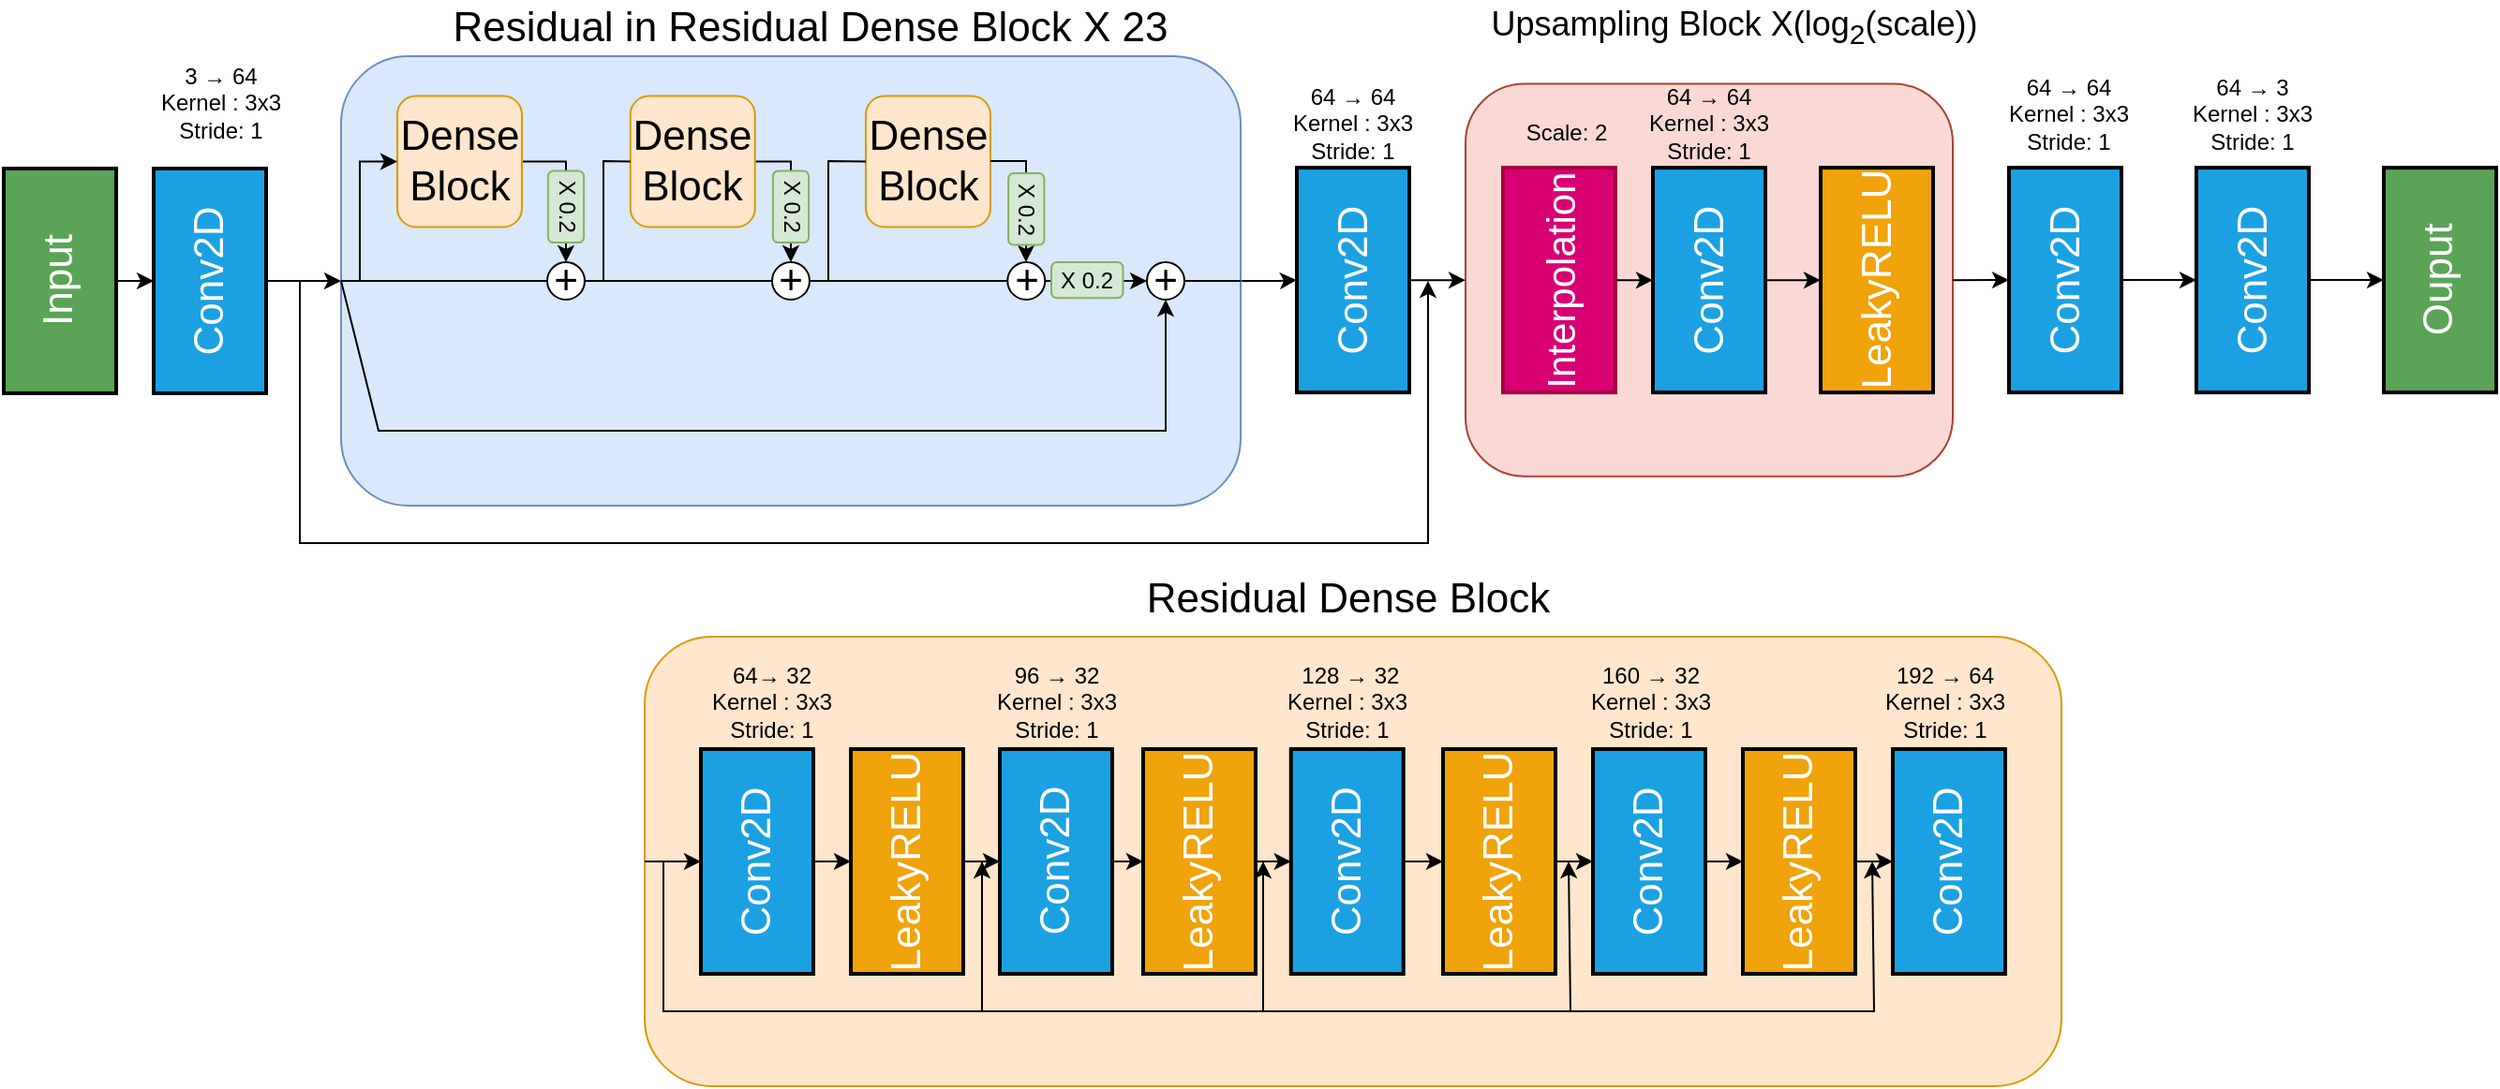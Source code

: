 <mxfile version="27.0.9">
  <diagram name="Page-1" id="ldX45UWWgHhQOTZwwglj">
    <mxGraphModel dx="2938" dy="1626" grid="1" gridSize="10" guides="1" tooltips="1" connect="1" arrows="1" fold="1" page="1" pageScale="1" pageWidth="827" pageHeight="1169" math="0" shadow="0">
      <root>
        <mxCell id="0" />
        <mxCell id="1" parent="0" />
        <mxCell id="CX8VXaGz0tjRuIeD6k8V-15" style="edgeStyle=orthogonalEdgeStyle;rounded=0;orthogonalLoop=1;jettySize=auto;html=1;entryX=0.5;entryY=0;entryDx=0;entryDy=0;" parent="1" source="7jAFLYlnToqP1OYzs7xx-1" target="7jAFLYlnToqP1OYzs7xx-2" edge="1">
          <mxGeometry relative="1" as="geometry" />
        </mxCell>
        <mxCell id="7jAFLYlnToqP1OYzs7xx-1" value="&lt;font style=&quot;font-size: 22px; color: light-dark(rgb(255, 255, 255), rgb(237, 237, 237));&quot;&gt;Input&lt;/font&gt;" style="rounded=0;whiteSpace=wrap;html=1;rotation=-90;fillColor=light-dark(#5ba457, #1f2f1e);strokeColor=light-dark(#000000, #446e2c);horizontal=0;textDirection=vertical-rl;strokeWidth=2;" parent="1" vertex="1">
          <mxGeometry x="-10" y="180" width="120" height="60" as="geometry" />
        </mxCell>
        <mxCell id="CX8VXaGz0tjRuIeD6k8V-16" style="edgeStyle=orthogonalEdgeStyle;rounded=0;orthogonalLoop=1;jettySize=auto;html=1;entryX=0;entryY=0.5;entryDx=0;entryDy=0;" parent="1" source="7jAFLYlnToqP1OYzs7xx-2" target="jVrsydaNmCYnU5L1eRm4-1" edge="1">
          <mxGeometry relative="1" as="geometry">
            <mxPoint x="180" y="210" as="targetPoint" />
          </mxGeometry>
        </mxCell>
        <mxCell id="7jAFLYlnToqP1OYzs7xx-2" value="&lt;font style=&quot;font-size: 22px;&quot;&gt;Conv2D&lt;/font&gt;" style="rounded=0;whiteSpace=wrap;html=1;rotation=-90;fillColor=#1ba1e2;fontColor=#ffffff;strokeColor=light-dark(#000000, #51afe7);strokeWidth=2;" parent="1" vertex="1">
          <mxGeometry x="70" y="180" width="120" height="60" as="geometry" />
        </mxCell>
        <mxCell id="CX8VXaGz0tjRuIeD6k8V-62" style="edgeStyle=orthogonalEdgeStyle;rounded=0;orthogonalLoop=1;jettySize=auto;html=1;entryX=0.5;entryY=0;entryDx=0;entryDy=0;" parent="1" source="7jAFLYlnToqP1OYzs7xx-6" target="jVrsydaNmCYnU5L1eRm4-56" edge="1">
          <mxGeometry relative="1" as="geometry" />
        </mxCell>
        <mxCell id="7jAFLYlnToqP1OYzs7xx-6" value="&lt;font style=&quot;font-size: 22px;&quot;&gt;Conv2D&lt;/font&gt;" style="rounded=0;whiteSpace=wrap;html=1;rotation=-90;fillColor=#1ba1e2;fontColor=#ffffff;strokeColor=light-dark(#000000, #51afe7);strokeWidth=2;" parent="1" vertex="1">
          <mxGeometry x="1060" y="179.56" width="120" height="60" as="geometry" />
        </mxCell>
        <mxCell id="7jAFLYlnToqP1OYzs7xx-8" value="&lt;div&gt;&lt;font style=&quot;font-size: 22px; color: rgb(255, 255, 255);&quot;&gt;Ouput&lt;/font&gt;&lt;/div&gt;" style="rounded=0;whiteSpace=wrap;html=1;rotation=-90;fillColor=light-dark(#5ba457, #1f2f1e);strokeColor=light-dark(#000000, #446e2c);horizontal=0;textDirection=vertical-rl;strokeWidth=2;" parent="1" vertex="1">
          <mxGeometry x="1260" y="179.56" width="120" height="60" as="geometry" />
        </mxCell>
        <mxCell id="7jAFLYlnToqP1OYzs7xx-16" value="&lt;div&gt;3 → 64 Kernel : 3x3&lt;/div&gt;&lt;div&gt;Stride: 1&lt;/div&gt;" style="text;html=1;align=center;verticalAlign=middle;whiteSpace=wrap;rounded=0;" parent="1" vertex="1">
          <mxGeometry x="98" y="100" width="76" height="30" as="geometry" />
        </mxCell>
        <mxCell id="CX8VXaGz0tjRuIeD6k8V-45" value="" style="rounded=1;whiteSpace=wrap;html=1;fillColor=#fad9d5;strokeColor=#ae4132;" parent="1" vertex="1">
          <mxGeometry x="800" y="104.78" width="260" height="209.57" as="geometry" />
        </mxCell>
        <mxCell id="jVrsydaNmCYnU5L1eRm4-51" style="edgeStyle=orthogonalEdgeStyle;rounded=0;orthogonalLoop=1;jettySize=auto;html=1;entryX=0.5;entryY=0;entryDx=0;entryDy=0;" parent="1" source="CX8VXaGz0tjRuIeD6k8V-47" target="CX8VXaGz0tjRuIeD6k8V-51" edge="1">
          <mxGeometry relative="1" as="geometry" />
        </mxCell>
        <mxCell id="CX8VXaGz0tjRuIeD6k8V-47" value="&lt;font style=&quot;font-size: 22px;&quot;&gt;Conv2D&lt;/font&gt;" style="rounded=0;whiteSpace=wrap;html=1;rotation=-90;fillColor=#1ba1e2;fontColor=#ffffff;strokeColor=light-dark(#000000, #51afe7);strokeWidth=2;" parent="1" vertex="1">
          <mxGeometry x="870" y="179.57" width="120" height="60" as="geometry" />
        </mxCell>
        <mxCell id="CX8VXaGz0tjRuIeD6k8V-51" value="&lt;span style=&quot;color: rgb(255, 255, 255);&quot;&gt;&lt;font style=&quot;font-size: 22px;&quot;&gt;LeakyRELU&lt;/font&gt;&lt;/span&gt;" style="rounded=0;whiteSpace=wrap;html=1;rotation=-90;fillColor=#f0a30a;strokeColor=light-dark(#000000, #51afe7);fontColor=#000000;strokeWidth=2;" parent="1" vertex="1">
          <mxGeometry x="959.5" y="179.57" width="120" height="60" as="geometry" />
        </mxCell>
        <mxCell id="CX8VXaGz0tjRuIeD6k8V-57" value="&lt;div&gt;64 → 64 Kernel : 3x3&lt;/div&gt;&lt;div&gt;Stride: 1&lt;/div&gt;" style="text;html=1;align=center;verticalAlign=middle;whiteSpace=wrap;rounded=0;" parent="1" vertex="1">
          <mxGeometry x="892" y="116.25" width="76" height="20" as="geometry" />
        </mxCell>
        <mxCell id="CX8VXaGz0tjRuIeD6k8V-60" value="&lt;font style=&quot;font-size: 18px;&quot;&gt;Upsampling Block X(log&lt;sub&gt;2&lt;/sub&gt;(scale))&lt;/font&gt;" style="text;html=1;align=center;verticalAlign=middle;whiteSpace=wrap;rounded=0;" parent="1" vertex="1">
          <mxGeometry x="806.5" y="60" width="273" height="30" as="geometry" />
        </mxCell>
        <mxCell id="CX8VXaGz0tjRuIeD6k8V-61" value="" style="endArrow=classic;html=1;rounded=0;exitX=1;exitY=0.5;exitDx=0;exitDy=0;entryX=0.5;entryY=0;entryDx=0;entryDy=0;" parent="1" source="CX8VXaGz0tjRuIeD6k8V-45" target="7jAFLYlnToqP1OYzs7xx-6" edge="1">
          <mxGeometry width="50" height="50" relative="1" as="geometry">
            <mxPoint x="690" y="430" as="sourcePoint" />
            <mxPoint x="740" y="380" as="targetPoint" />
          </mxGeometry>
        </mxCell>
        <mxCell id="jVrsydaNmCYnU5L1eRm4-47" style="edgeStyle=orthogonalEdgeStyle;rounded=0;orthogonalLoop=1;jettySize=auto;html=1;entryX=0.5;entryY=0;entryDx=0;entryDy=0;" parent="1" source="jVrsydaNmCYnU5L1eRm4-1" target="jVrsydaNmCYnU5L1eRm4-46" edge="1">
          <mxGeometry relative="1" as="geometry" />
        </mxCell>
        <mxCell id="jVrsydaNmCYnU5L1eRm4-1" value="" style="rounded=1;whiteSpace=wrap;html=1;fillColor=#dae8fc;strokeColor=#6c8ebf;" parent="1" vertex="1">
          <mxGeometry x="200" y="90" width="480" height="240" as="geometry" />
        </mxCell>
        <mxCell id="jVrsydaNmCYnU5L1eRm4-24" style="edgeStyle=orthogonalEdgeStyle;rounded=0;orthogonalLoop=1;jettySize=auto;html=1;entryX=0.5;entryY=0;entryDx=0;entryDy=0;" parent="1" source="jVrsydaNmCYnU5L1eRm4-2" target="jVrsydaNmCYnU5L1eRm4-18" edge="1">
          <mxGeometry relative="1" as="geometry" />
        </mxCell>
        <mxCell id="jVrsydaNmCYnU5L1eRm4-2" value="&lt;font style=&quot;font-size: 22px;&quot;&gt;Dense Block&lt;/font&gt;" style="rounded=1;whiteSpace=wrap;html=1;fillColor=#ffe6cc;strokeColor=#d79b00;" parent="1" vertex="1">
          <mxGeometry x="230" y="111.25" width="66.5" height="70" as="geometry" />
        </mxCell>
        <mxCell id="jVrsydaNmCYnU5L1eRm4-37" style="edgeStyle=orthogonalEdgeStyle;rounded=0;orthogonalLoop=1;jettySize=auto;html=1;entryX=0.5;entryY=0;entryDx=0;entryDy=0;" parent="1" source="jVrsydaNmCYnU5L1eRm4-3" target="jVrsydaNmCYnU5L1eRm4-20" edge="1">
          <mxGeometry relative="1" as="geometry">
            <Array as="points">
              <mxPoint x="440" y="146" />
            </Array>
          </mxGeometry>
        </mxCell>
        <mxCell id="jVrsydaNmCYnU5L1eRm4-3" value="&lt;font style=&quot;font-size: 22px;&quot;&gt;Dense Block&lt;/font&gt;" style="rounded=1;whiteSpace=wrap;html=1;fillColor=#ffe6cc;strokeColor=#d79b00;" parent="1" vertex="1">
          <mxGeometry x="354.38" y="111.25" width="66.5" height="70" as="geometry" />
        </mxCell>
        <mxCell id="jVrsydaNmCYnU5L1eRm4-4" value="&lt;font style=&quot;font-size: 22px;&quot;&gt;Dense Block&lt;/font&gt;" style="rounded=1;whiteSpace=wrap;html=1;fillColor=#ffe6cc;strokeColor=#d79b00;" parent="1" vertex="1">
          <mxGeometry x="480" y="111.25" width="66.5" height="70" as="geometry" />
        </mxCell>
        <mxCell id="jVrsydaNmCYnU5L1eRm4-9" value="&lt;font style=&quot;font-size: 22px;&quot;&gt;Residual in Residual Dense Block X 23&lt;/font&gt;" style="text;html=1;align=center;verticalAlign=middle;whiteSpace=wrap;rounded=0;" parent="1" vertex="1">
          <mxGeometry x="243.5" y="60" width="413" height="30" as="geometry" />
        </mxCell>
        <mxCell id="jVrsydaNmCYnU5L1eRm4-10" value="" style="endArrow=classic;html=1;rounded=0;exitX=0;exitY=0.5;exitDx=0;exitDy=0;entryX=0.5;entryY=1;entryDx=0;entryDy=0;" parent="1" source="jVrsydaNmCYnU5L1eRm4-1" target="jVrsydaNmCYnU5L1eRm4-15" edge="1">
          <mxGeometry width="50" height="50" relative="1" as="geometry">
            <mxPoint x="410" y="330" as="sourcePoint" />
            <mxPoint x="460" y="280" as="targetPoint" />
            <Array as="points">
              <mxPoint x="220" y="290" />
              <mxPoint x="640" y="290" />
            </Array>
          </mxGeometry>
        </mxCell>
        <mxCell id="jVrsydaNmCYnU5L1eRm4-13" style="edgeStyle=orthogonalEdgeStyle;rounded=0;orthogonalLoop=1;jettySize=auto;html=1;exitX=0;exitY=0.5;exitDx=0;exitDy=0;entryX=0;entryY=0.5;entryDx=0;entryDy=0;" parent="1" source="jVrsydaNmCYnU5L1eRm4-1" target="jVrsydaNmCYnU5L1eRm4-2" edge="1">
          <mxGeometry relative="1" as="geometry">
            <Array as="points">
              <mxPoint x="210" y="210" />
              <mxPoint x="210" y="146" />
            </Array>
          </mxGeometry>
        </mxCell>
        <mxCell id="jVrsydaNmCYnU5L1eRm4-45" style="edgeStyle=orthogonalEdgeStyle;rounded=0;orthogonalLoop=1;jettySize=auto;html=1;entryX=1;entryY=0.5;entryDx=0;entryDy=0;endArrow=none;startFill=0;" parent="1" source="jVrsydaNmCYnU5L1eRm4-15" target="jVrsydaNmCYnU5L1eRm4-1" edge="1">
          <mxGeometry relative="1" as="geometry">
            <Array as="points">
              <mxPoint x="650" y="210" />
              <mxPoint x="650" y="210" />
            </Array>
          </mxGeometry>
        </mxCell>
        <mxCell id="jVrsydaNmCYnU5L1eRm4-15" value="&lt;font style=&quot;font-size: 22px;&quot;&gt;+&lt;/font&gt;" style="ellipse;whiteSpace=wrap;html=1;aspect=fixed;" parent="1" vertex="1">
          <mxGeometry x="630" y="200" width="20" height="20" as="geometry" />
        </mxCell>
        <mxCell id="jVrsydaNmCYnU5L1eRm4-19" value="" style="edgeStyle=orthogonalEdgeStyle;rounded=0;orthogonalLoop=1;jettySize=auto;html=1;exitX=0;exitY=0.5;exitDx=0;exitDy=0;entryX=0;entryY=0.5;entryDx=0;entryDy=0;endArrow=none;startFill=0;" parent="1" source="jVrsydaNmCYnU5L1eRm4-1" target="jVrsydaNmCYnU5L1eRm4-18" edge="1">
          <mxGeometry relative="1" as="geometry">
            <mxPoint x="200" y="210" as="sourcePoint" />
            <mxPoint x="570" y="210" as="targetPoint" />
            <Array as="points" />
          </mxGeometry>
        </mxCell>
        <mxCell id="jVrsydaNmCYnU5L1eRm4-18" value="&lt;font style=&quot;font-size: 22px;&quot;&gt;+&lt;/font&gt;" style="ellipse;whiteSpace=wrap;html=1;aspect=fixed;" parent="1" vertex="1">
          <mxGeometry x="310" y="200" width="20" height="20" as="geometry" />
        </mxCell>
        <mxCell id="jVrsydaNmCYnU5L1eRm4-21" value="" style="edgeStyle=orthogonalEdgeStyle;rounded=0;orthogonalLoop=1;jettySize=auto;html=1;entryX=0;entryY=0.5;entryDx=0;entryDy=0;exitX=1;exitY=0.5;exitDx=0;exitDy=0;endArrow=none;startFill=0;" parent="1" source="jVrsydaNmCYnU5L1eRm4-18" target="jVrsydaNmCYnU5L1eRm4-20" edge="1">
          <mxGeometry relative="1" as="geometry">
            <mxPoint x="313.0" y="230" as="sourcePoint" />
            <mxPoint x="413.0" y="230" as="targetPoint" />
            <Array as="points">
              <mxPoint x="380" y="210" />
              <mxPoint x="380" y="210" />
            </Array>
          </mxGeometry>
        </mxCell>
        <mxCell id="jVrsydaNmCYnU5L1eRm4-20" value="&lt;font style=&quot;font-size: 22px;&quot;&gt;+&lt;/font&gt;" style="ellipse;whiteSpace=wrap;html=1;aspect=fixed;" parent="1" vertex="1">
          <mxGeometry x="429.99" y="200" width="20" height="20" as="geometry" />
        </mxCell>
        <mxCell id="jVrsydaNmCYnU5L1eRm4-23" value="" style="edgeStyle=orthogonalEdgeStyle;rounded=0;orthogonalLoop=1;jettySize=auto;html=1;exitX=1;exitY=0.5;exitDx=0;exitDy=0;entryX=0;entryY=0.5;entryDx=0;entryDy=0;endArrow=none;startFill=0;" parent="1" source="jVrsydaNmCYnU5L1eRm4-20" target="jVrsydaNmCYnU5L1eRm4-22" edge="1">
          <mxGeometry relative="1" as="geometry">
            <mxPoint x="430" y="210" as="sourcePoint" />
            <mxPoint x="570" y="210" as="targetPoint" />
            <Array as="points">
              <mxPoint x="480" y="210" />
              <mxPoint x="480" y="210" />
            </Array>
          </mxGeometry>
        </mxCell>
        <mxCell id="jVrsydaNmCYnU5L1eRm4-44" style="edgeStyle=orthogonalEdgeStyle;rounded=0;orthogonalLoop=1;jettySize=auto;html=1;" parent="1" source="jVrsydaNmCYnU5L1eRm4-22" target="jVrsydaNmCYnU5L1eRm4-15" edge="1">
          <mxGeometry relative="1" as="geometry" />
        </mxCell>
        <mxCell id="jVrsydaNmCYnU5L1eRm4-22" value="&lt;font style=&quot;font-size: 22px;&quot;&gt;+&lt;/font&gt;" style="ellipse;whiteSpace=wrap;html=1;aspect=fixed;" parent="1" vertex="1">
          <mxGeometry x="555.62" y="200" width="20" height="20" as="geometry" />
        </mxCell>
        <mxCell id="jVrsydaNmCYnU5L1eRm4-28" value="" style="endArrow=none;html=1;rounded=0;entryX=0;entryY=0.5;entryDx=0;entryDy=0;" parent="1" target="jVrsydaNmCYnU5L1eRm4-3" edge="1">
          <mxGeometry width="50" height="50" relative="1" as="geometry">
            <mxPoint x="340" y="210" as="sourcePoint" />
            <mxPoint x="470" y="280" as="targetPoint" />
            <Array as="points">
              <mxPoint x="340" y="146" />
            </Array>
          </mxGeometry>
        </mxCell>
        <mxCell id="jVrsydaNmCYnU5L1eRm4-30" value="X 0.2" style="rounded=1;whiteSpace=wrap;html=1;rotation=90;fillColor=#d5e8d4;strokeColor=#82b366;" parent="1" vertex="1">
          <mxGeometry x="300.88" y="160.87" width="38.25" height="19.13" as="geometry" />
        </mxCell>
        <mxCell id="jVrsydaNmCYnU5L1eRm4-31" value="X 0.2" style="rounded=1;whiteSpace=wrap;html=1;rotation=90;fillColor=#d5e8d4;strokeColor=#82b366;" parent="1" vertex="1">
          <mxGeometry x="420.86" y="160.87" width="38.25" height="19.13" as="geometry" />
        </mxCell>
        <mxCell id="jVrsydaNmCYnU5L1eRm4-39" style="edgeStyle=orthogonalEdgeStyle;rounded=0;orthogonalLoop=1;jettySize=auto;html=1;entryX=0.5;entryY=0;entryDx=0;entryDy=0;" parent="1" edge="1">
          <mxGeometry relative="1" as="geometry">
            <mxPoint x="546.5" y="146" as="sourcePoint" />
            <mxPoint x="565.5" y="200" as="targetPoint" />
            <Array as="points">
              <mxPoint x="565.5" y="146" />
            </Array>
          </mxGeometry>
        </mxCell>
        <mxCell id="jVrsydaNmCYnU5L1eRm4-40" value="X 0.2" style="rounded=1;whiteSpace=wrap;html=1;rotation=90;fillColor=#d5e8d4;strokeColor=#82b366;" parent="1" vertex="1">
          <mxGeometry x="546.5" y="162.12" width="38.25" height="19.13" as="geometry" />
        </mxCell>
        <mxCell id="jVrsydaNmCYnU5L1eRm4-41" value="" style="endArrow=none;html=1;rounded=0;entryX=0;entryY=0.5;entryDx=0;entryDy=0;" parent="1" target="jVrsydaNmCYnU5L1eRm4-4" edge="1">
          <mxGeometry width="50" height="50" relative="1" as="geometry">
            <mxPoint x="460" y="210" as="sourcePoint" />
            <mxPoint x="470" y="280" as="targetPoint" />
            <Array as="points">
              <mxPoint x="460" y="146" />
            </Array>
          </mxGeometry>
        </mxCell>
        <mxCell id="jVrsydaNmCYnU5L1eRm4-43" value="X 0.2" style="rounded=1;whiteSpace=wrap;html=1;rotation=0;fillColor=#d5e8d4;strokeColor=#82b366;" parent="1" vertex="1">
          <mxGeometry x="579" y="200" width="38.25" height="19.13" as="geometry" />
        </mxCell>
        <mxCell id="jVrsydaNmCYnU5L1eRm4-50" style="edgeStyle=orthogonalEdgeStyle;rounded=0;orthogonalLoop=1;jettySize=auto;html=1;entryX=0;entryY=0.5;entryDx=0;entryDy=0;" parent="1" source="jVrsydaNmCYnU5L1eRm4-46" target="CX8VXaGz0tjRuIeD6k8V-45" edge="1">
          <mxGeometry relative="1" as="geometry" />
        </mxCell>
        <mxCell id="jVrsydaNmCYnU5L1eRm4-46" value="&lt;font style=&quot;font-size: 22px;&quot;&gt;Conv2D&lt;/font&gt;" style="rounded=0;whiteSpace=wrap;html=1;rotation=-90;fillColor=#1ba1e2;fontColor=#ffffff;strokeColor=light-dark(#000000, #51afe7);strokeWidth=2;" parent="1" vertex="1">
          <mxGeometry x="680" y="179.57" width="120" height="60" as="geometry" />
        </mxCell>
        <mxCell id="jVrsydaNmCYnU5L1eRm4-48" value="&lt;div&gt;64 → 64 Kernel : 3x3&lt;/div&gt;&lt;div&gt;Stride: 1&lt;/div&gt;" style="text;html=1;align=center;verticalAlign=middle;whiteSpace=wrap;rounded=0;" parent="1" vertex="1">
          <mxGeometry x="702" y="111.25" width="76" height="30" as="geometry" />
        </mxCell>
        <mxCell id="jVrsydaNmCYnU5L1eRm4-54" style="edgeStyle=orthogonalEdgeStyle;rounded=0;orthogonalLoop=1;jettySize=auto;html=1;entryX=0.5;entryY=0;entryDx=0;entryDy=0;" parent="1" source="jVrsydaNmCYnU5L1eRm4-52" target="CX8VXaGz0tjRuIeD6k8V-47" edge="1">
          <mxGeometry relative="1" as="geometry" />
        </mxCell>
        <mxCell id="jVrsydaNmCYnU5L1eRm4-52" value="&lt;font style=&quot;font-size: 21px;&quot;&gt;Interpolation&lt;/font&gt;" style="rounded=0;whiteSpace=wrap;html=1;rotation=-90;fillColor=#d80073;strokeColor=#A50040;strokeWidth=2;fontColor=#ffffff;" parent="1" vertex="1">
          <mxGeometry x="790" y="179.56" width="120" height="60" as="geometry" />
        </mxCell>
        <mxCell id="jVrsydaNmCYnU5L1eRm4-55" value="Scale: 2" style="text;html=1;align=center;verticalAlign=middle;whiteSpace=wrap;rounded=0;" parent="1" vertex="1">
          <mxGeometry x="816" y="121.25" width="76" height="20" as="geometry" />
        </mxCell>
        <mxCell id="jVrsydaNmCYnU5L1eRm4-57" style="edgeStyle=orthogonalEdgeStyle;rounded=0;orthogonalLoop=1;jettySize=auto;html=1;entryX=0.5;entryY=0;entryDx=0;entryDy=0;" parent="1" source="jVrsydaNmCYnU5L1eRm4-56" target="7jAFLYlnToqP1OYzs7xx-8" edge="1">
          <mxGeometry relative="1" as="geometry" />
        </mxCell>
        <mxCell id="jVrsydaNmCYnU5L1eRm4-56" value="&lt;font style=&quot;font-size: 22px;&quot;&gt;Conv2D&lt;/font&gt;" style="rounded=0;whiteSpace=wrap;html=1;rotation=-90;fillColor=#1ba1e2;fontColor=#ffffff;strokeColor=light-dark(#000000, #51afe7);strokeWidth=2;" parent="1" vertex="1">
          <mxGeometry x="1160" y="179.56" width="120" height="60" as="geometry" />
        </mxCell>
        <mxCell id="jVrsydaNmCYnU5L1eRm4-58" value="&lt;div&gt;64 → 64 Kernel : 3x3&lt;/div&gt;&lt;div&gt;Stride: 1&lt;/div&gt;" style="text;html=1;align=center;verticalAlign=middle;whiteSpace=wrap;rounded=0;" parent="1" vertex="1">
          <mxGeometry x="1084" y="111.25" width="76" height="20" as="geometry" />
        </mxCell>
        <mxCell id="jVrsydaNmCYnU5L1eRm4-59" value="&lt;div&gt;64 → 3 Kernel : 3x3&lt;/div&gt;&lt;div&gt;Stride: 1&lt;/div&gt;" style="text;html=1;align=center;verticalAlign=middle;whiteSpace=wrap;rounded=0;" parent="1" vertex="1">
          <mxGeometry x="1182" y="111.25" width="76" height="20" as="geometry" />
        </mxCell>
        <mxCell id="31--sH3kX2460WLfsqPa-1" value="" style="endArrow=classic;html=1;rounded=0;" edge="1" parent="1">
          <mxGeometry width="50" height="50" relative="1" as="geometry">
            <mxPoint x="178" y="210" as="sourcePoint" />
            <mxPoint x="780" y="210" as="targetPoint" />
            <Array as="points">
              <mxPoint x="178" y="350" />
              <mxPoint x="780" y="350" />
            </Array>
          </mxGeometry>
        </mxCell>
        <mxCell id="31--sH3kX2460WLfsqPa-2" value="" style="group" vertex="1" connectable="0" parent="1">
          <mxGeometry x="362" y="360" width="756" height="280" as="geometry" />
        </mxCell>
        <mxCell id="jVrsydaNmCYnU5L1eRm4-60" value="" style="rounded=1;whiteSpace=wrap;html=1;fillColor=#ffe6cc;strokeColor=#d79b00;" parent="31--sH3kX2460WLfsqPa-2" vertex="1">
          <mxGeometry y="40" width="756" height="240" as="geometry" />
        </mxCell>
        <mxCell id="jVrsydaNmCYnU5L1eRm4-61" value="&lt;font style=&quot;font-size: 22px;&quot;&gt;Residual Dense Block&lt;/font&gt;" style="text;html=1;align=center;verticalAlign=middle;resizable=0;points=[];autosize=1;strokeColor=none;fillColor=none;" parent="31--sH3kX2460WLfsqPa-2" vertex="1">
          <mxGeometry x="254.88" width="240" height="40" as="geometry" />
        </mxCell>
        <mxCell id="jVrsydaNmCYnU5L1eRm4-77" style="edgeStyle=orthogonalEdgeStyle;rounded=0;orthogonalLoop=1;jettySize=auto;html=1;entryX=0.5;entryY=0;entryDx=0;entryDy=0;" parent="31--sH3kX2460WLfsqPa-2" source="jVrsydaNmCYnU5L1eRm4-62" target="jVrsydaNmCYnU5L1eRm4-63" edge="1">
          <mxGeometry relative="1" as="geometry" />
        </mxCell>
        <mxCell id="jVrsydaNmCYnU5L1eRm4-62" value="&lt;font style=&quot;font-size: 22px;&quot;&gt;Conv2D&lt;/font&gt;" style="rounded=0;whiteSpace=wrap;html=1;rotation=-90;fillColor=#1ba1e2;fontColor=#ffffff;strokeColor=light-dark(#000000, #51afe7);strokeWidth=2;" parent="31--sH3kX2460WLfsqPa-2" vertex="1">
          <mxGeometry y="130" width="120" height="60" as="geometry" />
        </mxCell>
        <mxCell id="jVrsydaNmCYnU5L1eRm4-78" style="edgeStyle=orthogonalEdgeStyle;rounded=0;orthogonalLoop=1;jettySize=auto;html=1;entryX=0.5;entryY=0;entryDx=0;entryDy=0;" parent="31--sH3kX2460WLfsqPa-2" source="jVrsydaNmCYnU5L1eRm4-63" target="jVrsydaNmCYnU5L1eRm4-65" edge="1">
          <mxGeometry relative="1" as="geometry" />
        </mxCell>
        <mxCell id="jVrsydaNmCYnU5L1eRm4-63" value="&lt;span style=&quot;color: rgb(255, 255, 255);&quot;&gt;&lt;font style=&quot;font-size: 22px;&quot;&gt;LeakyRELU&lt;/font&gt;&lt;/span&gt;" style="rounded=0;whiteSpace=wrap;html=1;rotation=-90;fillColor=#f0a30a;strokeColor=light-dark(#000000, #51afe7);fontColor=#000000;strokeWidth=2;" parent="31--sH3kX2460WLfsqPa-2" vertex="1">
          <mxGeometry x="80" y="130" width="120" height="60" as="geometry" />
        </mxCell>
        <mxCell id="jVrsydaNmCYnU5L1eRm4-79" style="edgeStyle=orthogonalEdgeStyle;rounded=0;orthogonalLoop=1;jettySize=auto;html=1;entryX=0.5;entryY=0;entryDx=0;entryDy=0;" parent="31--sH3kX2460WLfsqPa-2" source="jVrsydaNmCYnU5L1eRm4-65" target="jVrsydaNmCYnU5L1eRm4-66" edge="1">
          <mxGeometry relative="1" as="geometry" />
        </mxCell>
        <mxCell id="jVrsydaNmCYnU5L1eRm4-65" value="&lt;font style=&quot;font-size: 22px;&quot;&gt;Conv2D&lt;/font&gt;" style="rounded=0;whiteSpace=wrap;html=1;rotation=-90;fillColor=#1ba1e2;fontColor=#ffffff;strokeColor=light-dark(#000000, #51afe7);strokeWidth=2;" parent="31--sH3kX2460WLfsqPa-2" vertex="1">
          <mxGeometry x="159.5" y="130" width="120" height="60" as="geometry" />
        </mxCell>
        <mxCell id="jVrsydaNmCYnU5L1eRm4-80" style="edgeStyle=orthogonalEdgeStyle;rounded=0;orthogonalLoop=1;jettySize=auto;html=1;" parent="31--sH3kX2460WLfsqPa-2" source="jVrsydaNmCYnU5L1eRm4-66" target="jVrsydaNmCYnU5L1eRm4-67" edge="1">
          <mxGeometry relative="1" as="geometry" />
        </mxCell>
        <mxCell id="jVrsydaNmCYnU5L1eRm4-66" value="&lt;span style=&quot;color: rgb(255, 255, 255);&quot;&gt;&lt;font style=&quot;font-size: 22px;&quot;&gt;LeakyRELU&lt;/font&gt;&lt;/span&gt;" style="rounded=0;whiteSpace=wrap;html=1;rotation=-90;fillColor=#f0a30a;strokeColor=light-dark(#000000, #51afe7);fontColor=#000000;strokeWidth=2;" parent="31--sH3kX2460WLfsqPa-2" vertex="1">
          <mxGeometry x="236" y="130" width="120" height="60" as="geometry" />
        </mxCell>
        <mxCell id="jVrsydaNmCYnU5L1eRm4-81" style="edgeStyle=orthogonalEdgeStyle;rounded=0;orthogonalLoop=1;jettySize=auto;html=1;entryX=0.5;entryY=0;entryDx=0;entryDy=0;" parent="31--sH3kX2460WLfsqPa-2" source="jVrsydaNmCYnU5L1eRm4-67" target="jVrsydaNmCYnU5L1eRm4-68" edge="1">
          <mxGeometry relative="1" as="geometry" />
        </mxCell>
        <mxCell id="jVrsydaNmCYnU5L1eRm4-67" value="&lt;font style=&quot;font-size: 22px;&quot;&gt;Conv2D&lt;/font&gt;" style="rounded=0;whiteSpace=wrap;html=1;rotation=-90;fillColor=#1ba1e2;fontColor=#ffffff;strokeColor=light-dark(#000000, #51afe7);strokeWidth=2;" parent="31--sH3kX2460WLfsqPa-2" vertex="1">
          <mxGeometry x="314.88" y="130" width="120" height="60" as="geometry" />
        </mxCell>
        <mxCell id="jVrsydaNmCYnU5L1eRm4-82" style="edgeStyle=orthogonalEdgeStyle;rounded=0;orthogonalLoop=1;jettySize=auto;html=1;entryX=0.5;entryY=0;entryDx=0;entryDy=0;" parent="31--sH3kX2460WLfsqPa-2" source="jVrsydaNmCYnU5L1eRm4-68" target="jVrsydaNmCYnU5L1eRm4-69" edge="1">
          <mxGeometry relative="1" as="geometry" />
        </mxCell>
        <mxCell id="jVrsydaNmCYnU5L1eRm4-68" value="&lt;span style=&quot;color: rgb(255, 255, 255);&quot;&gt;&lt;font style=&quot;font-size: 22px;&quot;&gt;LeakyRELU&lt;/font&gt;&lt;/span&gt;" style="rounded=0;whiteSpace=wrap;html=1;rotation=-90;fillColor=#f0a30a;strokeColor=light-dark(#000000, #51afe7);fontColor=#000000;strokeWidth=2;" parent="31--sH3kX2460WLfsqPa-2" vertex="1">
          <mxGeometry x="396" y="130" width="120" height="60" as="geometry" />
        </mxCell>
        <mxCell id="jVrsydaNmCYnU5L1eRm4-83" style="edgeStyle=orthogonalEdgeStyle;rounded=0;orthogonalLoop=1;jettySize=auto;html=1;" parent="31--sH3kX2460WLfsqPa-2" source="jVrsydaNmCYnU5L1eRm4-69" target="jVrsydaNmCYnU5L1eRm4-70" edge="1">
          <mxGeometry relative="1" as="geometry" />
        </mxCell>
        <mxCell id="jVrsydaNmCYnU5L1eRm4-69" value="&lt;font style=&quot;font-size: 22px;&quot;&gt;Conv2D&lt;/font&gt;" style="rounded=0;whiteSpace=wrap;html=1;rotation=-90;fillColor=#1ba1e2;fontColor=#ffffff;strokeColor=light-dark(#000000, #51afe7);strokeWidth=2;" parent="31--sH3kX2460WLfsqPa-2" vertex="1">
          <mxGeometry x="476" y="130" width="120" height="60" as="geometry" />
        </mxCell>
        <mxCell id="jVrsydaNmCYnU5L1eRm4-84" style="edgeStyle=orthogonalEdgeStyle;rounded=0;orthogonalLoop=1;jettySize=auto;html=1;entryX=0.5;entryY=0;entryDx=0;entryDy=0;" parent="31--sH3kX2460WLfsqPa-2" source="jVrsydaNmCYnU5L1eRm4-70" target="jVrsydaNmCYnU5L1eRm4-75" edge="1">
          <mxGeometry relative="1" as="geometry" />
        </mxCell>
        <mxCell id="jVrsydaNmCYnU5L1eRm4-70" value="&lt;span style=&quot;color: rgb(255, 255, 255);&quot;&gt;&lt;font style=&quot;font-size: 22px;&quot;&gt;LeakyRELU&lt;/font&gt;&lt;/span&gt;" style="rounded=0;whiteSpace=wrap;html=1;rotation=-90;fillColor=#f0a30a;strokeColor=light-dark(#000000, #51afe7);fontColor=#000000;strokeWidth=2;" parent="31--sH3kX2460WLfsqPa-2" vertex="1">
          <mxGeometry x="556" y="130" width="120" height="60" as="geometry" />
        </mxCell>
        <mxCell id="jVrsydaNmCYnU5L1eRm4-71" value="&lt;div&gt;64→ 32 Kernel : 3x3&lt;/div&gt;&lt;div&gt;Stride: 1&lt;/div&gt;" style="text;html=1;align=center;verticalAlign=middle;whiteSpace=wrap;rounded=0;" parent="31--sH3kX2460WLfsqPa-2" vertex="1">
          <mxGeometry x="30" y="60" width="76" height="30" as="geometry" />
        </mxCell>
        <mxCell id="jVrsydaNmCYnU5L1eRm4-72" value="&lt;div&gt;96 → 32 Kernel : 3x3&lt;/div&gt;&lt;div&gt;Stride: 1&lt;/div&gt;" style="text;html=1;align=center;verticalAlign=middle;whiteSpace=wrap;rounded=0;" parent="31--sH3kX2460WLfsqPa-2" vertex="1">
          <mxGeometry x="181.5" y="60" width="76" height="30" as="geometry" />
        </mxCell>
        <mxCell id="jVrsydaNmCYnU5L1eRm4-73" value="&lt;div&gt;&amp;nbsp;128 → 32 Kernel : 3x3&lt;/div&gt;&lt;div&gt;Stride: 1&lt;/div&gt;" style="text;html=1;align=center;verticalAlign=middle;whiteSpace=wrap;rounded=0;" parent="31--sH3kX2460WLfsqPa-2" vertex="1">
          <mxGeometry x="336.88" y="60" width="76" height="30" as="geometry" />
        </mxCell>
        <mxCell id="jVrsydaNmCYnU5L1eRm4-74" value="&lt;div&gt;160 → 32 Kernel : 3x3&lt;/div&gt;&lt;div&gt;Stride: 1&lt;/div&gt;" style="text;html=1;align=center;verticalAlign=middle;whiteSpace=wrap;rounded=0;" parent="31--sH3kX2460WLfsqPa-2" vertex="1">
          <mxGeometry x="498.87" y="60" width="76" height="30" as="geometry" />
        </mxCell>
        <mxCell id="jVrsydaNmCYnU5L1eRm4-75" value="&lt;font style=&quot;font-size: 22px;&quot;&gt;Conv2D&lt;/font&gt;" style="rounded=0;whiteSpace=wrap;html=1;rotation=-90;fillColor=#1ba1e2;fontColor=#ffffff;strokeColor=light-dark(#000000, #51afe7);strokeWidth=2;" parent="31--sH3kX2460WLfsqPa-2" vertex="1">
          <mxGeometry x="636" y="130" width="120" height="60" as="geometry" />
        </mxCell>
        <mxCell id="jVrsydaNmCYnU5L1eRm4-76" value="&lt;div&gt;192 → 64 Kernel : 3x3&lt;/div&gt;&lt;div&gt;Stride: 1&lt;/div&gt;" style="text;html=1;align=center;verticalAlign=middle;whiteSpace=wrap;rounded=0;" parent="31--sH3kX2460WLfsqPa-2" vertex="1">
          <mxGeometry x="656" y="60" width="76" height="30" as="geometry" />
        </mxCell>
        <mxCell id="jVrsydaNmCYnU5L1eRm4-87" value="" style="endArrow=classic;html=1;rounded=0;endFill=1;" parent="31--sH3kX2460WLfsqPa-2" edge="1">
          <mxGeometry width="50" height="50" relative="1" as="geometry">
            <mxPoint x="180" y="160" as="sourcePoint" />
            <mxPoint x="330" y="160" as="targetPoint" />
            <Array as="points">
              <mxPoint x="180" y="240" />
              <mxPoint x="330" y="240" />
            </Array>
          </mxGeometry>
        </mxCell>
        <mxCell id="jVrsydaNmCYnU5L1eRm4-88" value="" style="endArrow=classic;html=1;rounded=0;endFill=1;" parent="31--sH3kX2460WLfsqPa-2" edge="1">
          <mxGeometry width="50" height="50" relative="1" as="geometry">
            <mxPoint x="180" y="160" as="sourcePoint" />
            <mxPoint x="493" y="160" as="targetPoint" />
            <Array as="points">
              <mxPoint x="180" y="240" />
              <mxPoint x="494" y="240" />
            </Array>
          </mxGeometry>
        </mxCell>
        <mxCell id="jVrsydaNmCYnU5L1eRm4-89" style="edgeStyle=orthogonalEdgeStyle;rounded=0;orthogonalLoop=1;jettySize=auto;html=1;entryX=0.5;entryY=0;entryDx=0;entryDy=0;exitX=0;exitY=0.5;exitDx=0;exitDy=0;" parent="31--sH3kX2460WLfsqPa-2" source="jVrsydaNmCYnU5L1eRm4-60" target="jVrsydaNmCYnU5L1eRm4-62" edge="1">
          <mxGeometry relative="1" as="geometry">
            <Array as="points">
              <mxPoint y="160" />
              <mxPoint y="160" />
            </Array>
          </mxGeometry>
        </mxCell>
        <mxCell id="jVrsydaNmCYnU5L1eRm4-90" value="" style="endArrow=classic;html=1;rounded=0;" parent="31--sH3kX2460WLfsqPa-2" edge="1">
          <mxGeometry width="50" height="50" relative="1" as="geometry">
            <mxPoint x="10" y="160" as="sourcePoint" />
            <mxPoint x="180" y="160" as="targetPoint" />
            <Array as="points">
              <mxPoint x="10" y="240" />
              <mxPoint x="180" y="240" />
            </Array>
          </mxGeometry>
        </mxCell>
        <mxCell id="jVrsydaNmCYnU5L1eRm4-91" value="" style="endArrow=classic;html=1;rounded=0;endFill=1;" parent="31--sH3kX2460WLfsqPa-2" edge="1">
          <mxGeometry width="50" height="50" relative="1" as="geometry">
            <mxPoint x="330" y="160" as="sourcePoint" />
            <mxPoint x="655" y="160" as="targetPoint" />
            <Array as="points">
              <mxPoint x="330" y="240" />
              <mxPoint x="656" y="240" />
            </Array>
          </mxGeometry>
        </mxCell>
      </root>
    </mxGraphModel>
  </diagram>
</mxfile>
